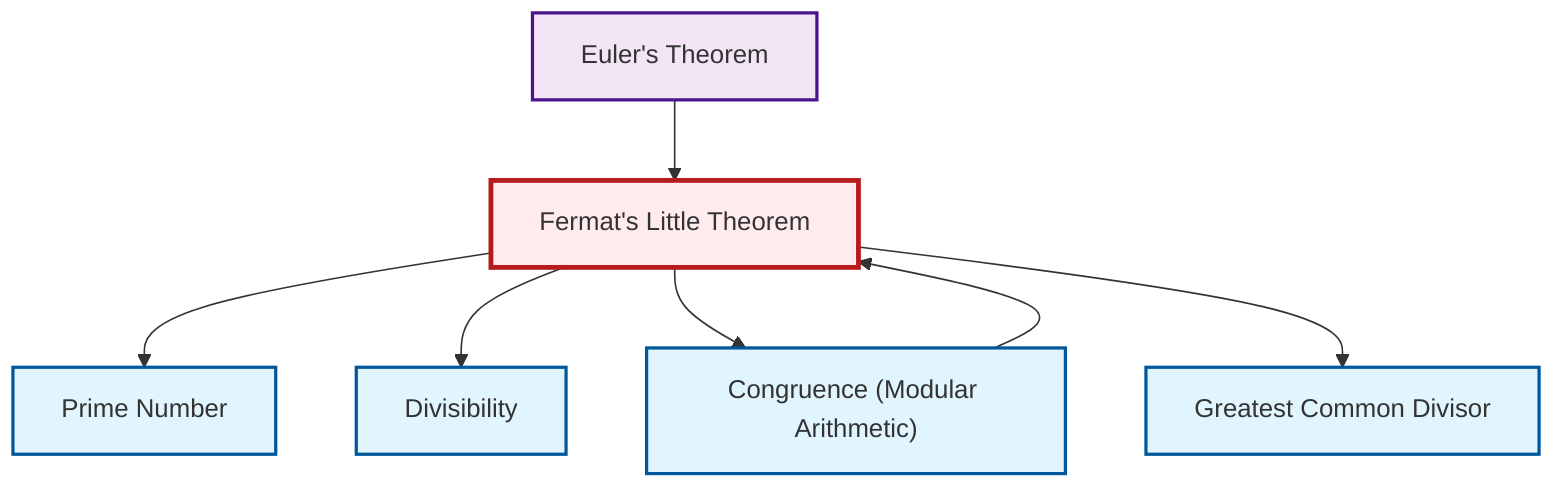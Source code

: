 graph TD
    classDef definition fill:#e1f5fe,stroke:#01579b,stroke-width:2px
    classDef theorem fill:#f3e5f5,stroke:#4a148c,stroke-width:2px
    classDef axiom fill:#fff3e0,stroke:#e65100,stroke-width:2px
    classDef example fill:#e8f5e9,stroke:#1b5e20,stroke-width:2px
    classDef current fill:#ffebee,stroke:#b71c1c,stroke-width:3px
    def-gcd["Greatest Common Divisor"]:::definition
    thm-euler["Euler's Theorem"]:::theorem
    def-divisibility["Divisibility"]:::definition
    thm-fermat-little["Fermat's Little Theorem"]:::theorem
    def-prime["Prime Number"]:::definition
    def-congruence["Congruence (Modular Arithmetic)"]:::definition
    thm-fermat-little --> def-prime
    thm-fermat-little --> def-divisibility
    thm-fermat-little --> def-congruence
    thm-euler --> thm-fermat-little
    def-congruence --> thm-fermat-little
    thm-fermat-little --> def-gcd
    class thm-fermat-little current